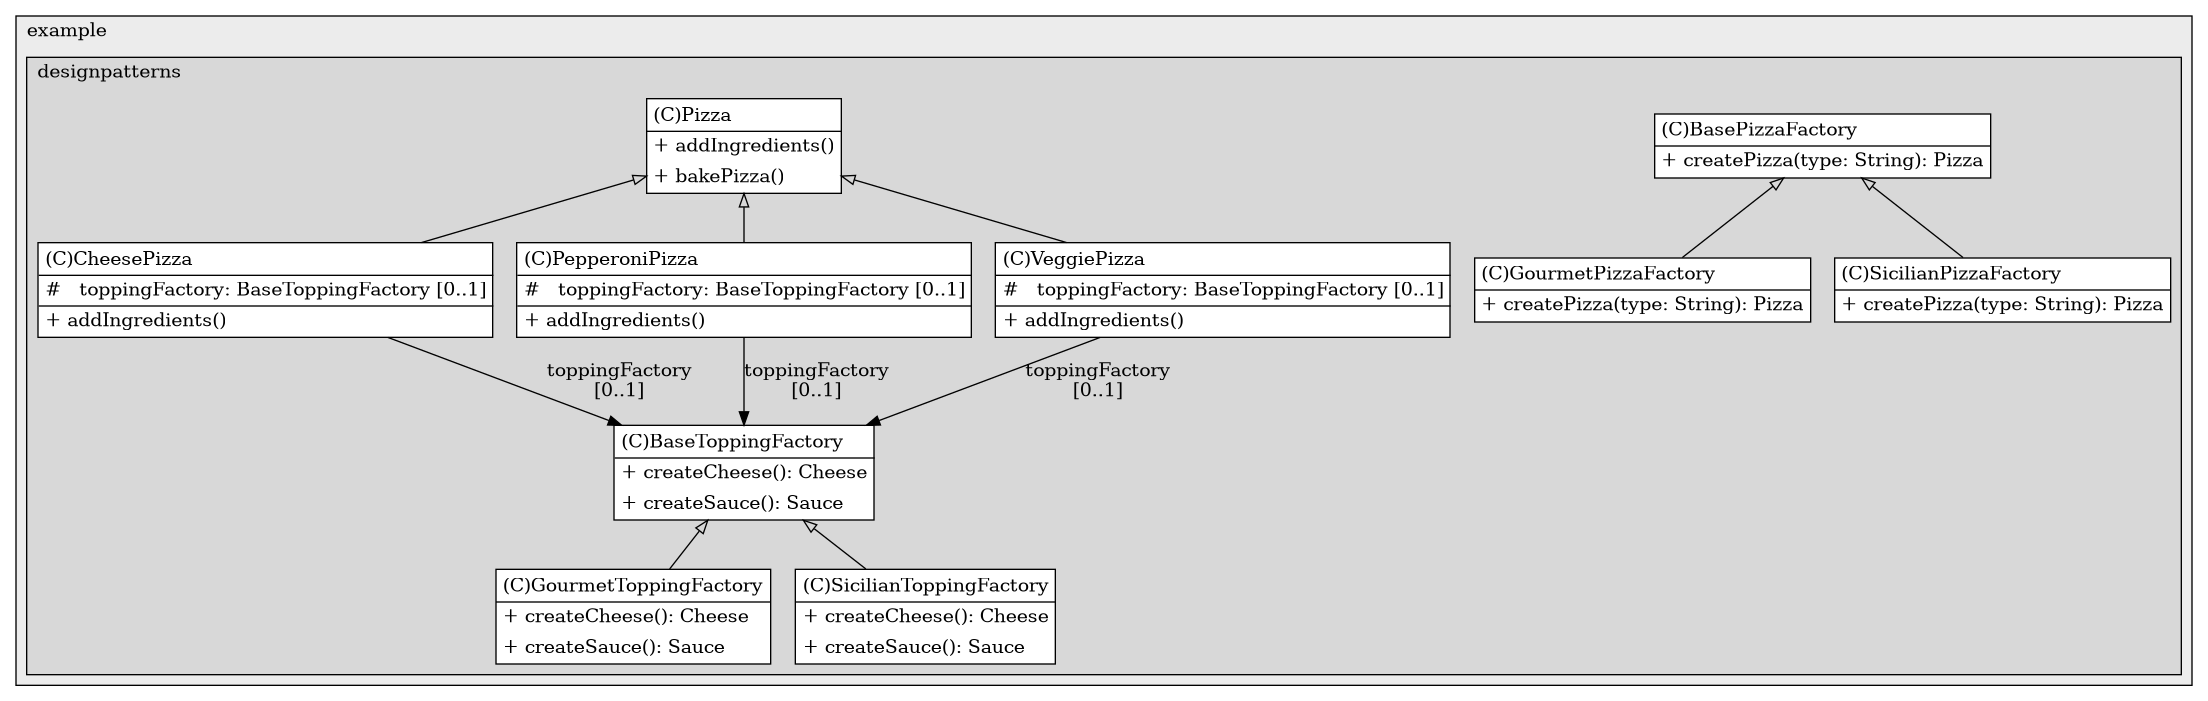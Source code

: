 @startuml

/' diagram meta data start
config=StructureConfiguration;
{
  "projectClassification": {
    "searchMode": "OpenProject", // OpenProject, AllProjects
    "includedProjects": "",
    "pathEndKeywords": "*.impl",
    "isClientPath": "",
    "isClientName": "",
    "isTestPath": "",
    "isTestName": "",
    "isMappingPath": "",
    "isMappingName": "",
    "isDataAccessPath": "",
    "isDataAccessName": "",
    "isDataStructurePath": "",
    "isDataStructureName": "",
    "isInterfaceStructuresPath": "",
    "isInterfaceStructuresName": "",
    "isEntryPointPath": "",
    "isEntryPointName": "",
    "treatFinalFieldsAsMandatory": false
  },
  "graphRestriction": {
    "classPackageExcludeFilter": "",
    "classPackageIncludeFilter": "",
    "classNameExcludeFilter": "",
    "classNameIncludeFilter": "",
    "methodNameExcludeFilter": "",
    "methodNameIncludeFilter": "",
    "removeByInheritance": "", // inheritance/annotation based filtering is done in a second step
    "removeByAnnotation": "",
    "removeByClassPackage": "", // cleanup the graph after inheritance/annotation based filtering is done
    "removeByClassName": "",
    "cutMappings": false,
    "cutEnum": true,
    "cutTests": true,
    "cutClient": true,
    "cutDataAccess": false,
    "cutInterfaceStructures": false,
    "cutDataStructures": false,
    "cutGetterAndSetter": true,
    "cutConstructors": true
  },
  "graphTraversal": {
    "forwardDepth": 6,
    "backwardDepth": 6,
    "classPackageExcludeFilter": "",
    "classPackageIncludeFilter": "",
    "classNameExcludeFilter": "",
    "classNameIncludeFilter": "",
    "methodNameExcludeFilter": "",
    "methodNameIncludeFilter": "",
    "hideMappings": false,
    "hideDataStructures": false,
    "hidePrivateMethods": true,
    "hideInterfaceCalls": true, // indirection: implementation -> interface (is hidden) -> implementation
    "onlyShowApplicationEntryPoints": false, // root node is included
    "useMethodCallsForStructureDiagram": "ForwardOnly" // ForwardOnly, BothDirections, No
  },
  "details": {
    "aggregation": "GroupByClass", // ByClass, GroupByClass, None
    "showClassGenericTypes": true,
    "showMethods": true,
    "showMethodParameterNames": true,
    "showMethodParameterTypes": true,
    "showMethodReturnType": true,
    "showPackageLevels": 2,
    "showDetailedClassStructure": true
  },
  "rootClass": "org.example.designpatterns.creational.abstactfactory.pizza.BasePizzaFactory",
  "extensionCallbackMethod": "" // qualified.class.name#methodName - signature: public static String method(String)
}
diagram meta data end '/



digraph g {
    rankdir="TB"
    splines=polyline
    

'nodes 
subgraph cluster_1322970774 { 
   	label=example
	labeljust=l
	fillcolor="#ececec"
	style=filled
   
   subgraph cluster_1611567195 { 
   	label=designpatterns
	labeljust=l
	fillcolor="#d8d8d8"
	style=filled
   
   BasePizzaFactory465577543[
	label=<<TABLE BORDER="1" CELLBORDER="0" CELLPADDING="4" CELLSPACING="0">
<TR><TD ALIGN="LEFT" >(C)BasePizzaFactory</TD></TR>
<HR/>
<TR><TD ALIGN="LEFT" >+ createPizza(type: String): Pizza</TD></TR>
</TABLE>>
	style=filled
	margin=0
	shape=plaintext
	fillcolor="#FFFFFF"
];

BaseToppingFactory465577543[
	label=<<TABLE BORDER="1" CELLBORDER="0" CELLPADDING="4" CELLSPACING="0">
<TR><TD ALIGN="LEFT" >(C)BaseToppingFactory</TD></TR>
<HR/>
<TR><TD ALIGN="LEFT" >+ createCheese(): Cheese</TD></TR>
<TR><TD ALIGN="LEFT" >+ createSauce(): Sauce</TD></TR>
</TABLE>>
	style=filled
	margin=0
	shape=plaintext
	fillcolor="#FFFFFF"
];

CheesePizza465577543[
	label=<<TABLE BORDER="1" CELLBORDER="0" CELLPADDING="4" CELLSPACING="0">
<TR><TD ALIGN="LEFT" >(C)CheesePizza</TD></TR>
<HR/>
<TR><TD ALIGN="LEFT" >#   toppingFactory: BaseToppingFactory [0..1]</TD></TR>
<HR/>
<TR><TD ALIGN="LEFT" >+ addIngredients()</TD></TR>
</TABLE>>
	style=filled
	margin=0
	shape=plaintext
	fillcolor="#FFFFFF"
];

GourmetPizzaFactory465577543[
	label=<<TABLE BORDER="1" CELLBORDER="0" CELLPADDING="4" CELLSPACING="0">
<TR><TD ALIGN="LEFT" >(C)GourmetPizzaFactory</TD></TR>
<HR/>
<TR><TD ALIGN="LEFT" >+ createPizza(type: String): Pizza</TD></TR>
</TABLE>>
	style=filled
	margin=0
	shape=plaintext
	fillcolor="#FFFFFF"
];

GourmetToppingFactory465577543[
	label=<<TABLE BORDER="1" CELLBORDER="0" CELLPADDING="4" CELLSPACING="0">
<TR><TD ALIGN="LEFT" >(C)GourmetToppingFactory</TD></TR>
<HR/>
<TR><TD ALIGN="LEFT" >+ createCheese(): Cheese</TD></TR>
<TR><TD ALIGN="LEFT" >+ createSauce(): Sauce</TD></TR>
</TABLE>>
	style=filled
	margin=0
	shape=plaintext
	fillcolor="#FFFFFF"
];

PepperoniPizza465577543[
	label=<<TABLE BORDER="1" CELLBORDER="0" CELLPADDING="4" CELLSPACING="0">
<TR><TD ALIGN="LEFT" >(C)PepperoniPizza</TD></TR>
<HR/>
<TR><TD ALIGN="LEFT" >#   toppingFactory: BaseToppingFactory [0..1]</TD></TR>
<HR/>
<TR><TD ALIGN="LEFT" >+ addIngredients()</TD></TR>
</TABLE>>
	style=filled
	margin=0
	shape=plaintext
	fillcolor="#FFFFFF"
];

Pizza465577543[
	label=<<TABLE BORDER="1" CELLBORDER="0" CELLPADDING="4" CELLSPACING="0">
<TR><TD ALIGN="LEFT" >(C)Pizza</TD></TR>
<HR/>
<TR><TD ALIGN="LEFT" >+ addIngredients()</TD></TR>
<TR><TD ALIGN="LEFT" >+ bakePizza()</TD></TR>
</TABLE>>
	style=filled
	margin=0
	shape=plaintext
	fillcolor="#FFFFFF"
];

SicilianPizzaFactory465577543[
	label=<<TABLE BORDER="1" CELLBORDER="0" CELLPADDING="4" CELLSPACING="0">
<TR><TD ALIGN="LEFT" >(C)SicilianPizzaFactory</TD></TR>
<HR/>
<TR><TD ALIGN="LEFT" >+ createPizza(type: String): Pizza</TD></TR>
</TABLE>>
	style=filled
	margin=0
	shape=plaintext
	fillcolor="#FFFFFF"
];

SicilianToppingFactory465577543[
	label=<<TABLE BORDER="1" CELLBORDER="0" CELLPADDING="4" CELLSPACING="0">
<TR><TD ALIGN="LEFT" >(C)SicilianToppingFactory</TD></TR>
<HR/>
<TR><TD ALIGN="LEFT" >+ createCheese(): Cheese</TD></TR>
<TR><TD ALIGN="LEFT" >+ createSauce(): Sauce</TD></TR>
</TABLE>>
	style=filled
	margin=0
	shape=plaintext
	fillcolor="#FFFFFF"
];

VeggiePizza465577543[
	label=<<TABLE BORDER="1" CELLBORDER="0" CELLPADDING="4" CELLSPACING="0">
<TR><TD ALIGN="LEFT" >(C)VeggiePizza</TD></TR>
<HR/>
<TR><TD ALIGN="LEFT" >#   toppingFactory: BaseToppingFactory [0..1]</TD></TR>
<HR/>
<TR><TD ALIGN="LEFT" >+ addIngredients()</TD></TR>
</TABLE>>
	style=filled
	margin=0
	shape=plaintext
	fillcolor="#FFFFFF"
];
} 
} 

'edges    
BasePizzaFactory465577543 -> GourmetPizzaFactory465577543[arrowhead=none, arrowtail=empty, dir=both];
BasePizzaFactory465577543 -> SicilianPizzaFactory465577543[arrowhead=none, arrowtail=empty, dir=both];
BaseToppingFactory465577543 -> GourmetToppingFactory465577543[arrowhead=none, arrowtail=empty, dir=both];
BaseToppingFactory465577543 -> SicilianToppingFactory465577543[arrowhead=none, arrowtail=empty, dir=both];
CheesePizza465577543 -> BaseToppingFactory465577543[label="toppingFactory
[0..1]"];
PepperoniPizza465577543 -> BaseToppingFactory465577543[label="toppingFactory
[0..1]"];
Pizza465577543 -> CheesePizza465577543[arrowhead=none, arrowtail=empty, dir=both];
Pizza465577543 -> PepperoniPizza465577543[arrowhead=none, arrowtail=empty, dir=both];
Pizza465577543 -> VeggiePizza465577543[arrowhead=none, arrowtail=empty, dir=both];
VeggiePizza465577543 -> BaseToppingFactory465577543[label="toppingFactory
[0..1]"];
    
}
@enduml